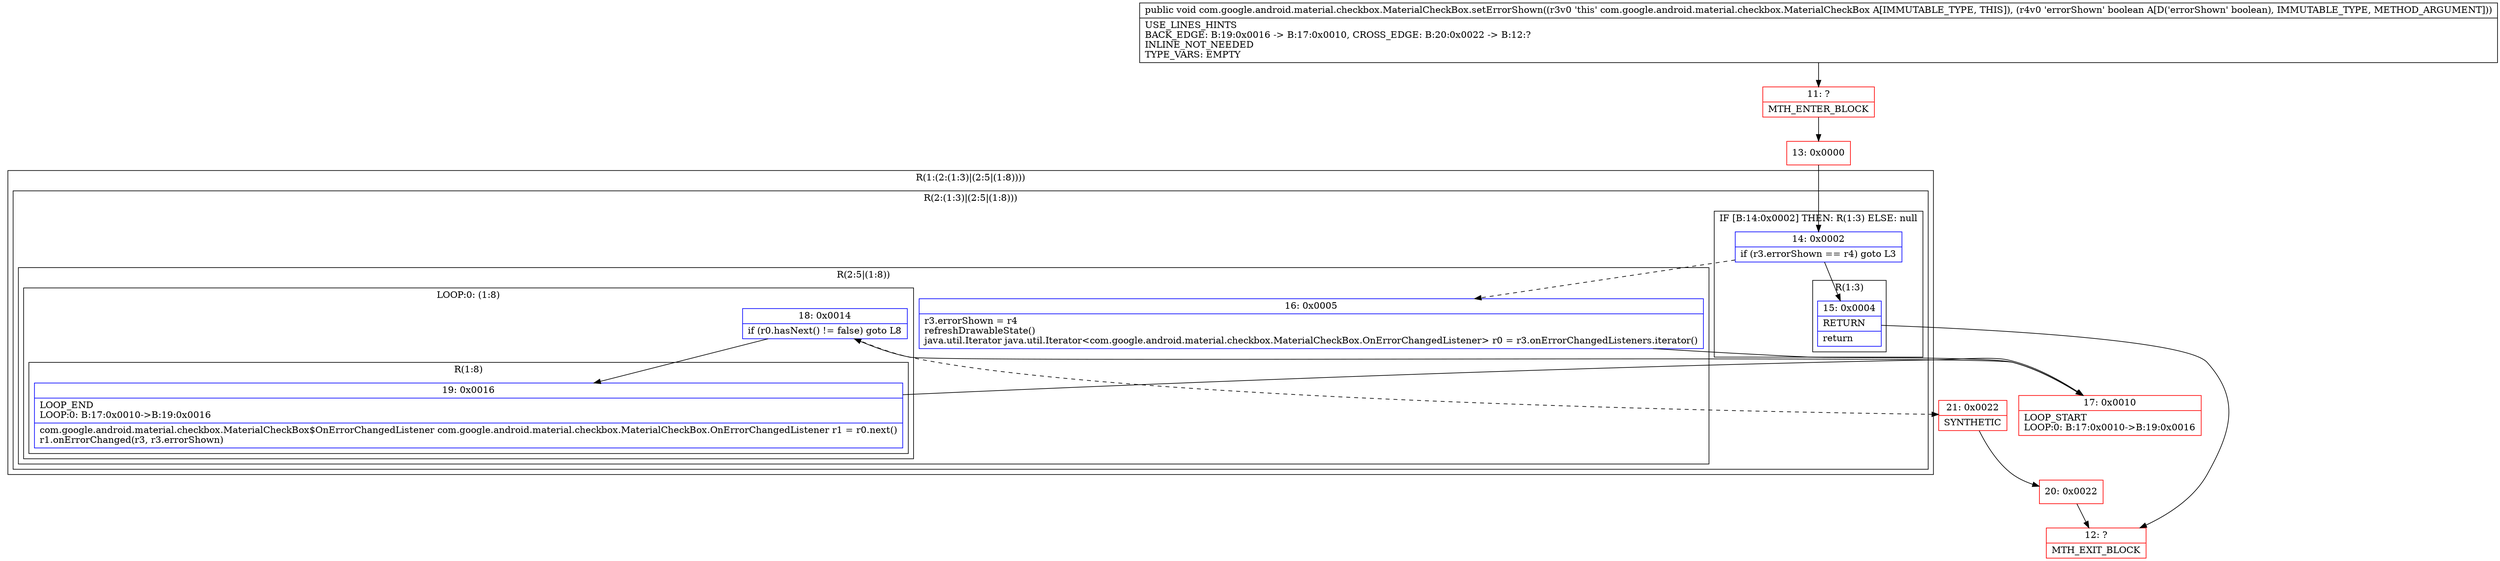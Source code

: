 digraph "CFG forcom.google.android.material.checkbox.MaterialCheckBox.setErrorShown(Z)V" {
subgraph cluster_Region_1806300160 {
label = "R(1:(2:(1:3)|(2:5|(1:8))))";
node [shape=record,color=blue];
subgraph cluster_Region_606058123 {
label = "R(2:(1:3)|(2:5|(1:8)))";
node [shape=record,color=blue];
subgraph cluster_IfRegion_262750867 {
label = "IF [B:14:0x0002] THEN: R(1:3) ELSE: null";
node [shape=record,color=blue];
Node_14 [shape=record,label="{14\:\ 0x0002|if (r3.errorShown == r4) goto L3\l}"];
subgraph cluster_Region_1804768995 {
label = "R(1:3)";
node [shape=record,color=blue];
Node_15 [shape=record,label="{15\:\ 0x0004|RETURN\l|return\l}"];
}
}
subgraph cluster_Region_1902390253 {
label = "R(2:5|(1:8))";
node [shape=record,color=blue];
Node_16 [shape=record,label="{16\:\ 0x0005|r3.errorShown = r4\lrefreshDrawableState()\ljava.util.Iterator java.util.Iterator\<com.google.android.material.checkbox.MaterialCheckBox.OnErrorChangedListener\> r0 = r3.onErrorChangedListeners.iterator()\l}"];
subgraph cluster_LoopRegion_1822073359 {
label = "LOOP:0: (1:8)";
node [shape=record,color=blue];
Node_18 [shape=record,label="{18\:\ 0x0014|if (r0.hasNext() != false) goto L8\l}"];
subgraph cluster_Region_1873831142 {
label = "R(1:8)";
node [shape=record,color=blue];
Node_19 [shape=record,label="{19\:\ 0x0016|LOOP_END\lLOOP:0: B:17:0x0010\-\>B:19:0x0016\l|com.google.android.material.checkbox.MaterialCheckBox$OnErrorChangedListener com.google.android.material.checkbox.MaterialCheckBox.OnErrorChangedListener r1 = r0.next()\lr1.onErrorChanged(r3, r3.errorShown)\l}"];
}
}
}
}
}
Node_11 [shape=record,color=red,label="{11\:\ ?|MTH_ENTER_BLOCK\l}"];
Node_13 [shape=record,color=red,label="{13\:\ 0x0000}"];
Node_12 [shape=record,color=red,label="{12\:\ ?|MTH_EXIT_BLOCK\l}"];
Node_17 [shape=record,color=red,label="{17\:\ 0x0010|LOOP_START\lLOOP:0: B:17:0x0010\-\>B:19:0x0016\l}"];
Node_21 [shape=record,color=red,label="{21\:\ 0x0022|SYNTHETIC\l}"];
Node_20 [shape=record,color=red,label="{20\:\ 0x0022}"];
MethodNode[shape=record,label="{public void com.google.android.material.checkbox.MaterialCheckBox.setErrorShown((r3v0 'this' com.google.android.material.checkbox.MaterialCheckBox A[IMMUTABLE_TYPE, THIS]), (r4v0 'errorShown' boolean A[D('errorShown' boolean), IMMUTABLE_TYPE, METHOD_ARGUMENT]))  | USE_LINES_HINTS\lBACK_EDGE: B:19:0x0016 \-\> B:17:0x0010, CROSS_EDGE: B:20:0x0022 \-\> B:12:?\lINLINE_NOT_NEEDED\lTYPE_VARS: EMPTY\l}"];
MethodNode -> Node_11;Node_14 -> Node_15;
Node_14 -> Node_16[style=dashed];
Node_15 -> Node_12;
Node_16 -> Node_17;
Node_18 -> Node_19;
Node_18 -> Node_21[style=dashed];
Node_19 -> Node_17;
Node_11 -> Node_13;
Node_13 -> Node_14;
Node_17 -> Node_18;
Node_21 -> Node_20;
Node_20 -> Node_12;
}

